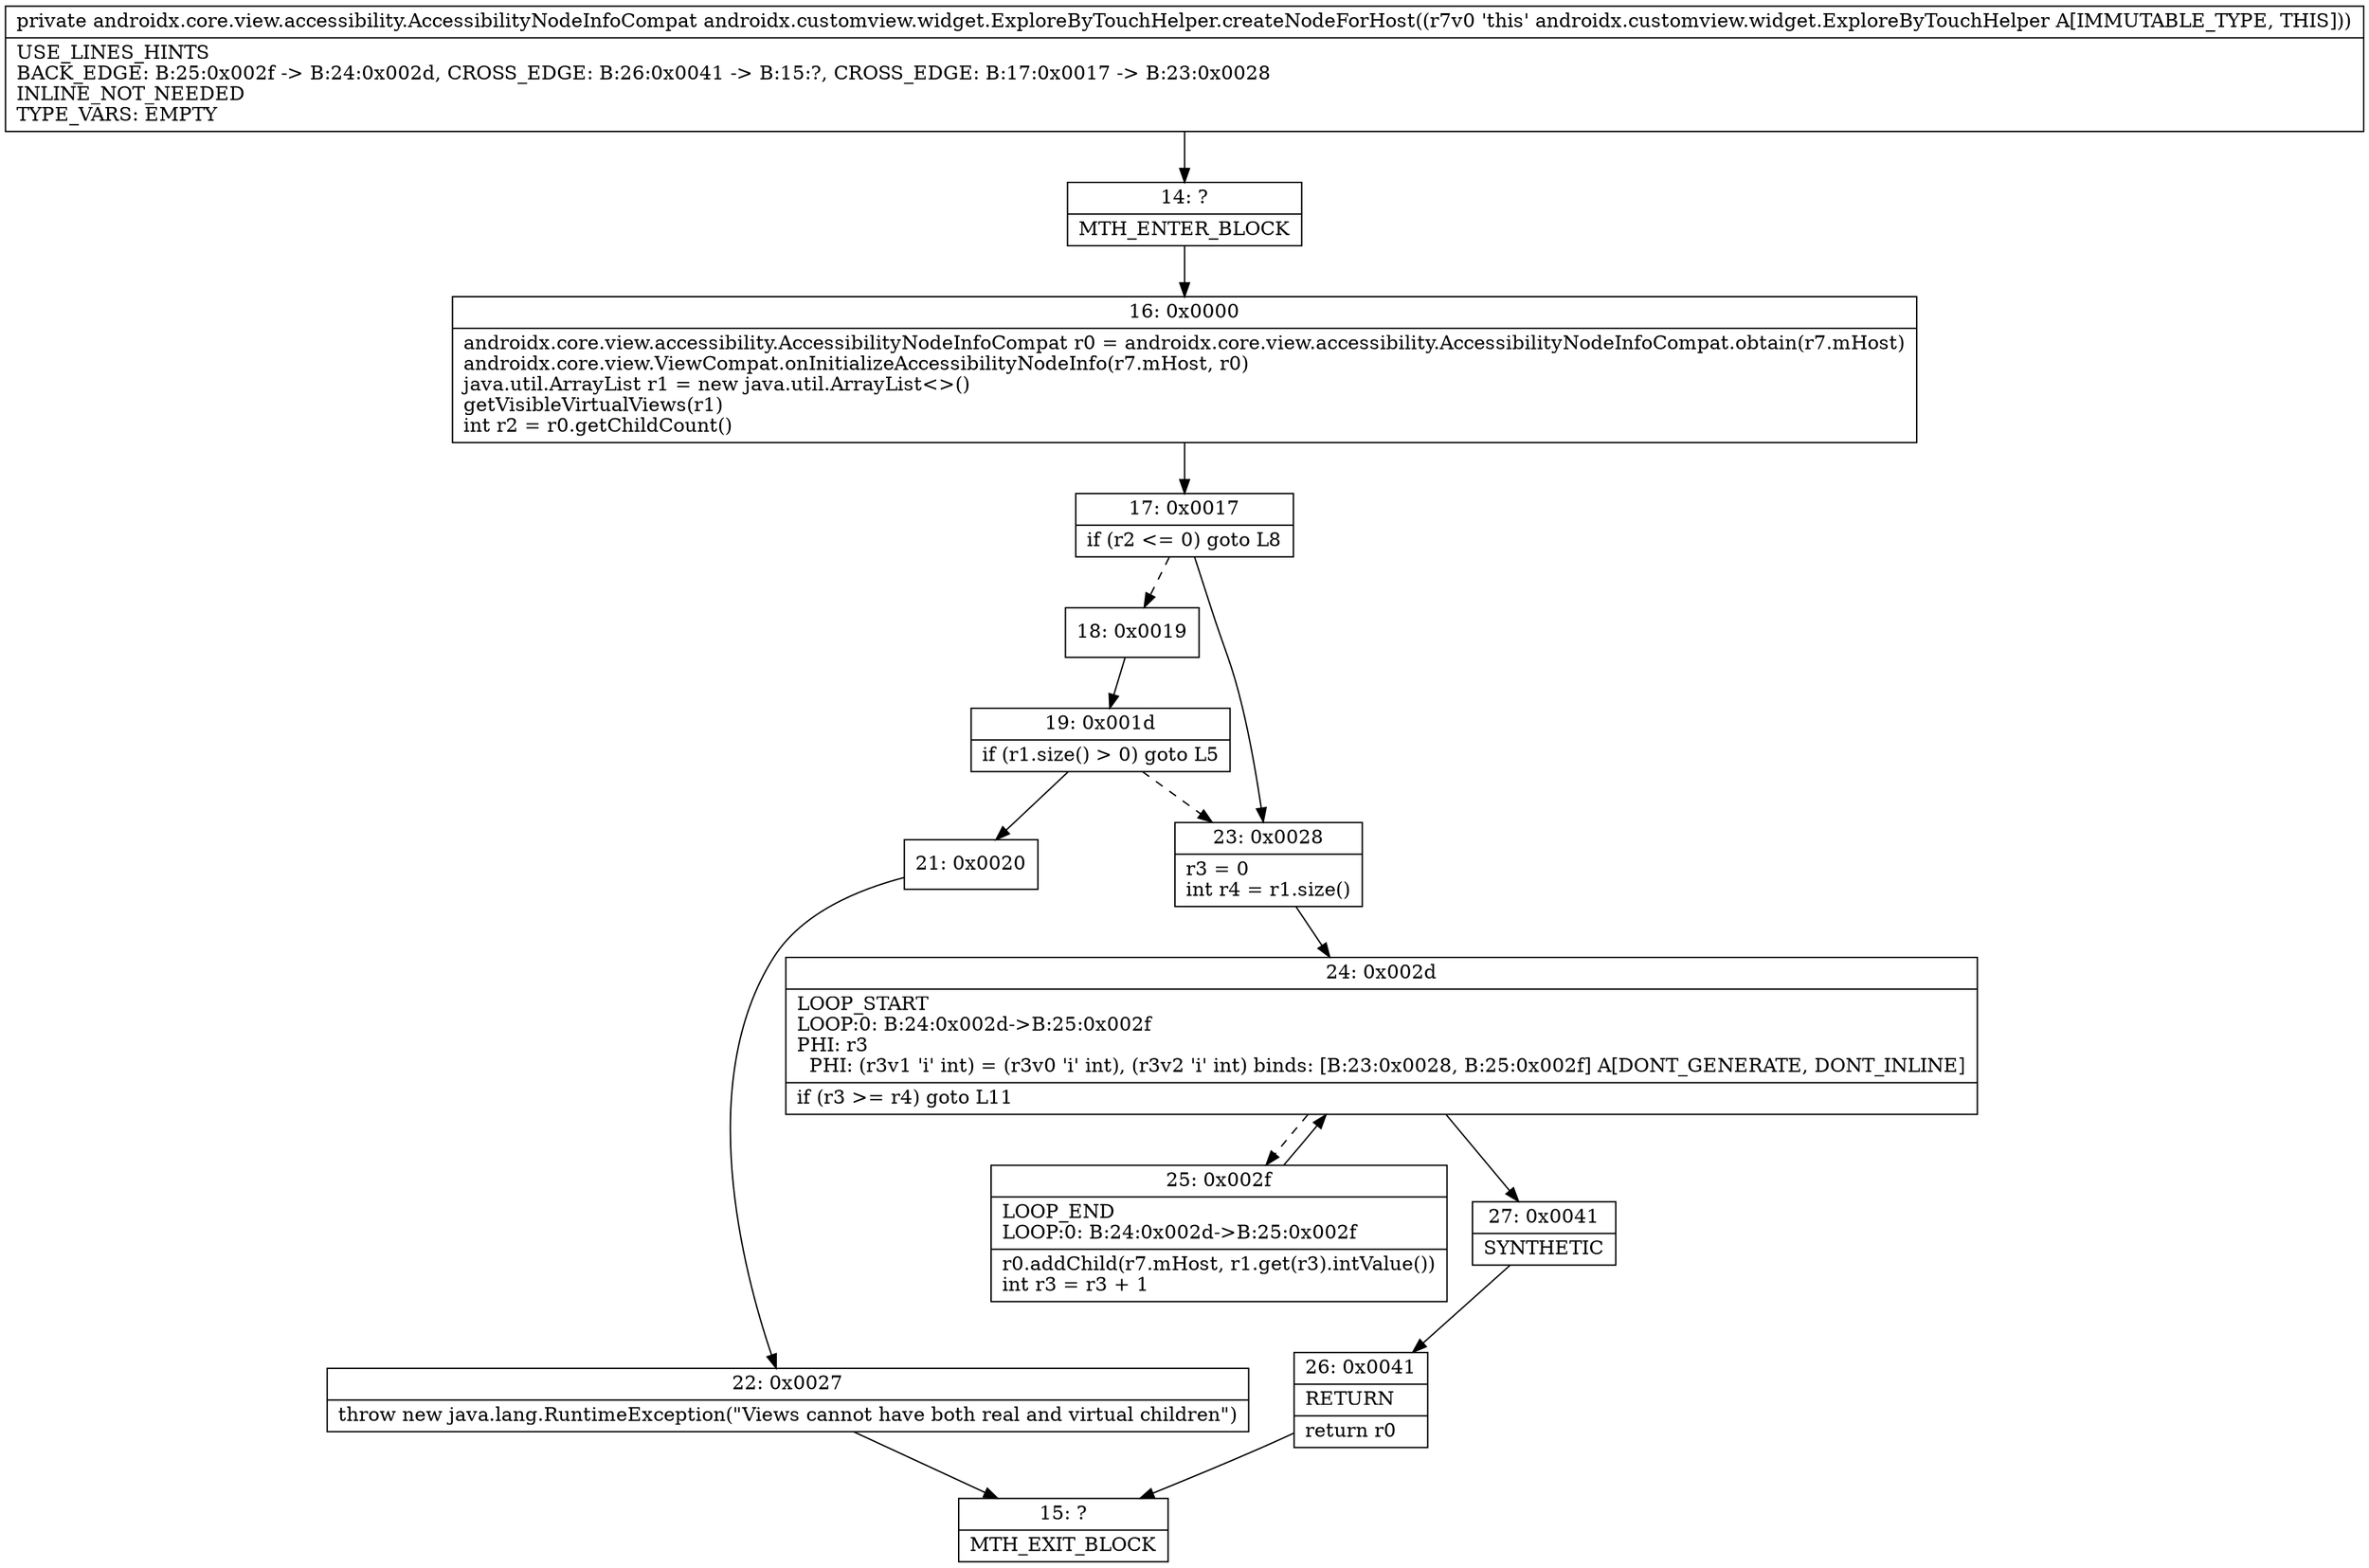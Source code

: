 digraph "CFG forandroidx.customview.widget.ExploreByTouchHelper.createNodeForHost()Landroidx\/core\/view\/accessibility\/AccessibilityNodeInfoCompat;" {
Node_14 [shape=record,label="{14\:\ ?|MTH_ENTER_BLOCK\l}"];
Node_16 [shape=record,label="{16\:\ 0x0000|androidx.core.view.accessibility.AccessibilityNodeInfoCompat r0 = androidx.core.view.accessibility.AccessibilityNodeInfoCompat.obtain(r7.mHost)\landroidx.core.view.ViewCompat.onInitializeAccessibilityNodeInfo(r7.mHost, r0)\ljava.util.ArrayList r1 = new java.util.ArrayList\<\>()\lgetVisibleVirtualViews(r1)\lint r2 = r0.getChildCount()\l}"];
Node_17 [shape=record,label="{17\:\ 0x0017|if (r2 \<= 0) goto L8\l}"];
Node_18 [shape=record,label="{18\:\ 0x0019}"];
Node_19 [shape=record,label="{19\:\ 0x001d|if (r1.size() \> 0) goto L5\l}"];
Node_21 [shape=record,label="{21\:\ 0x0020}"];
Node_22 [shape=record,label="{22\:\ 0x0027|throw new java.lang.RuntimeException(\"Views cannot have both real and virtual children\")\l}"];
Node_15 [shape=record,label="{15\:\ ?|MTH_EXIT_BLOCK\l}"];
Node_23 [shape=record,label="{23\:\ 0x0028|r3 = 0\lint r4 = r1.size()\l}"];
Node_24 [shape=record,label="{24\:\ 0x002d|LOOP_START\lLOOP:0: B:24:0x002d\-\>B:25:0x002f\lPHI: r3 \l  PHI: (r3v1 'i' int) = (r3v0 'i' int), (r3v2 'i' int) binds: [B:23:0x0028, B:25:0x002f] A[DONT_GENERATE, DONT_INLINE]\l|if (r3 \>= r4) goto L11\l}"];
Node_25 [shape=record,label="{25\:\ 0x002f|LOOP_END\lLOOP:0: B:24:0x002d\-\>B:25:0x002f\l|r0.addChild(r7.mHost, r1.get(r3).intValue())\lint r3 = r3 + 1\l}"];
Node_27 [shape=record,label="{27\:\ 0x0041|SYNTHETIC\l}"];
Node_26 [shape=record,label="{26\:\ 0x0041|RETURN\l|return r0\l}"];
MethodNode[shape=record,label="{private androidx.core.view.accessibility.AccessibilityNodeInfoCompat androidx.customview.widget.ExploreByTouchHelper.createNodeForHost((r7v0 'this' androidx.customview.widget.ExploreByTouchHelper A[IMMUTABLE_TYPE, THIS]))  | USE_LINES_HINTS\lBACK_EDGE: B:25:0x002f \-\> B:24:0x002d, CROSS_EDGE: B:26:0x0041 \-\> B:15:?, CROSS_EDGE: B:17:0x0017 \-\> B:23:0x0028\lINLINE_NOT_NEEDED\lTYPE_VARS: EMPTY\l}"];
MethodNode -> Node_14;Node_14 -> Node_16;
Node_16 -> Node_17;
Node_17 -> Node_18[style=dashed];
Node_17 -> Node_23;
Node_18 -> Node_19;
Node_19 -> Node_21;
Node_19 -> Node_23[style=dashed];
Node_21 -> Node_22;
Node_22 -> Node_15;
Node_23 -> Node_24;
Node_24 -> Node_25[style=dashed];
Node_24 -> Node_27;
Node_25 -> Node_24;
Node_27 -> Node_26;
Node_26 -> Node_15;
}


